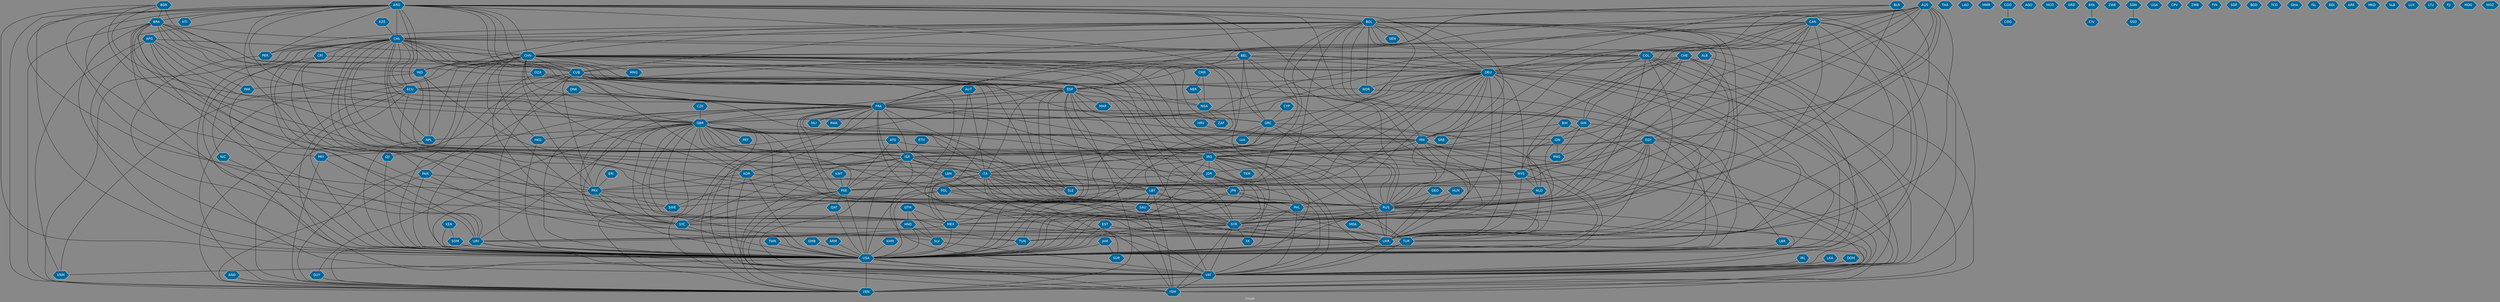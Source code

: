 // Countries together in item graph
graph {
	graph [bgcolor="#888888" fontcolor=white fontsize=12 label="Graph" outputorder=edgesfirst overlap=prism]
	node [color=white fillcolor="#006699" fontcolor=white fontname=Helvetica shape=hexagon style=filled]
	edge [arrowhead=open color=black fontcolor=white fontname=Courier fontsize=12]
		HTI [label=HTI]
		USA [label=USA]
		SOM [label=SOM]
		DEU [label=DEU]
		IND [label=IND]
		PAK [label=PAK]
		VEN [label=VEN]
		ARG [label=ARG]
		GBR [label=GBR]
		IRQ [label=IRQ]
		CHL [label=CHL]
		BRA [label=BRA]
		PER [label=PER]
		YEM [label=YEM]
		PRK [label=PRK]
		FRA [label=FRA]
		CAN [label=CAN]
		UKR [label=UKR]
		BOL [label=BOL]
		NPL [label=NPL]
		COL [label=COL]
		MEX [label=MEX]
		CHN [label=CHN]
		IDN [label=IDN]
		AFG [label=AFG]
		CUB [label=CUB]
		KWT [label=KWT]
		RUS [label=RUS]
		CHE [label=CHE]
		JOR [label=JOR]
		ECU [label=ECU]
		ISR [label=ISR]
		PSE [label=PSE]
		PHL [label=PHL]
		URY [label=URY]
		EGY [label=EGY]
		LBR [label=LBR]
		ESP [label=ESP]
		JPN [label=JPN]
		VAT [label=VAT]
		GRC [label=GRC]
		NGA [label=NGA]
		BLR [label=BLR]
		VNM [label=VNM]
		ITA [label=ITA]
		SYR [label=SYR]
		TUR [label=TUR]
		HKG [label=HKG]
		DZA [label=DZA]
		IRN [label=IRN]
		SLE [label=SLE]
		KOR [label=KOR]
		THA [label=THA]
		BEL [label=BEL]
		MYS [label=MYS]
		CRI [label=CRI]
		AUS [label=AUS]
		TUN [label=TUN]
		SWE [label=SWE]
		IRL [label=IRL]
		BIH [label=BIH]
		LBY [label=LBY]
		NOR [label=NOR]
		LAO [label=LAO]
		XK [label=XK]
		SAU [label=SAU]
		MMR [label=MMR]
		GEO [label=GEO]
		POL [label=POL]
		HRV [label=HRV]
		AUT [label=AUT]
		TWN [label=TWN]
		HND [label=HND]
		GMB [label=GMB]
		PAN [label=PAN]
		LBN [label=LBN]
		NLD [label=NLD]
		SYC [label=SYC]
		CMR [label=CMR]
		SUR [label=SUR]
		SRB [label=SRB]
		COG [label=COG]
		LKA [label=LKA]
		AGO [label=AGO]
		MCO [label=MCO]
		DOM [label=DOM]
		GRD [label=GRD]
		MLI [label=MLI]
		BGR [label=BGR]
		DNK [label=DNK]
		CZE [label=CZE]
		PRT [label=PRT]
		BFA [label=BFA]
		SLV [label=SLV]
		ZWE [label=ZWE]
		ZAF [label=ZAF]
		GTM [label=GTM]
		ARM [label=ARM]
		SDN [label=SDN]
		KEN [label=KEN]
		QAT [label=QAT]
		SEN [label=SEN]
		SSD [label=SSD]
		ALB [label=ALB]
		PRY [label=PRY]
		HUN [label=HUN]
		UGA [label=UGA]
		GIN [label=GIN]
		RWA [label=RWA]
		CPV [label=CPV]
		ZMB [label=ZMB]
		ETH [label=ETH]
		ATG [label=ATG]
		FIN [label=FIN]
		SGP [label=SGP]
		NIC [label=NIC]
		BGD [label=BGD]
		TCD [label=TCD]
		PNG [label=PNG]
		GHA [label=GHA]
		ERI [label=ERI]
		ISL [label=ISL]
		JAM [label=JAM]
		BDI [label=BDI]
		NER [label=NER]
		EST [label=EST]
		MDA [label=MDA]
		DJI [label=DJI]
		CYP [label=CYP]
		AZE [label=AZE]
		CIV [label=CIV]
		ARE [label=ARE]
		COD [label=COD]
		MKD [label=MKD]
		KHM [label=KHM]
		TKM [label=TKM]
		AND [label=AND]
		MNG [label=MNG]
		SLB [label=SLB]
		LUX [label=LUX]
		LTU [label=LTU]
		LVA [label=LVA]
		FJI [label=FJI]
		GUY [label=GUY]
		MDG [label=MDG]
		MOZ [label=MOZ]
		MAR [label=MAR]
			ISR -- SYC [weight=4]
			IDN -- MYS [weight=1]
			COL -- VAT [weight=2]
			CHL -- ITA [weight=3]
			USA -- VAT [weight=10]
			FRA -- PSE [weight=1]
			CHN -- NPL [weight=2]
			FRA -- IRN [weight=4]
			DEU -- POL [weight=2]
			ARG -- USA [weight=13]
			CAN -- GBR [weight=1]
			CHE -- ITA [weight=1]
			CHN -- MEX [weight=1]
			AUS -- FRA [weight=1]
			CHE -- USA [weight=1]
			JPN -- PHL [weight=1]
			AUT -- MEX [weight=2]
			CUB -- MYS [weight=1]
			CHN -- PRK [weight=7]
			BOL -- ECU [weight=3]
			ARG -- DEU [weight=1]
			FRA -- YEM [weight=3]
			USA -- YEM [weight=5]
			ARG -- URY [weight=6]
			PSE -- SYC [weight=1]
			ISR -- VEN [weight=1]
			ESP -- USA [weight=3]
			POL -- SYC [weight=1]
			CHL -- PSE [weight=1]
			KOR -- PRK [weight=38]
			ISR -- ITA [weight=2]
			NGA -- USA [weight=1]
			DZA -- UKR [weight=1]
			KOR -- USA [weight=20]
			CAN -- VAT [weight=1]
			CHL -- COL [weight=2]
			EGY -- PSE [weight=27]
			CAN -- DEU [weight=1]
			BOL -- SEN [weight=1]
			ARG -- PRY [weight=1]
			SYR -- URY [weight=3]
			ARG -- IRN [weight=5]
			CHN -- IND [weight=2]
			KOR -- VAT [weight=7]
			KHM -- USA [weight=1]
			NLD -- UKR [weight=7]
			CAN -- CHN [weight=1]
			SYC -- UKR [weight=3]
			ARG -- FRA [weight=5]
			LBN -- SYR [weight=4]
			ESP -- SYR [weight=1]
			GRC -- UKR [weight=1]
			CUB -- VAT [weight=7]
			GEO -- RUS [weight=1]
			IRN -- SYR [weight=5]
			BOL -- VAT [weight=19]
			PSE -- QAT [weight=2]
			KEN -- USA [weight=4]
			CHL -- VAT [weight=4]
			CRI -- PAN [weight=1]
			CHL -- MEX [weight=3]
			AUS -- GBR [weight=1]
			IRN -- VAT [weight=1]
			IRN -- RUS [weight=6]
			AUT -- ITA [weight=1]
			EST -- UKR [weight=1]
			CHL -- PNG [weight=2]
			BOL -- CHN [weight=2]
			GBR -- SWE [weight=1]
			CHL -- NPL [weight=12]
			CHL -- PRK [weight=1]
			ECU -- GBR [weight=4]
			ISR -- JOR [weight=1]
			ITA -- POL [weight=1]
			FRA -- SYR [weight=8]
			MEX -- USA [weight=14]
			CHN -- MNG [weight=1]
			AND -- VEN [weight=1]
			SOM -- USA [weight=3]
			BGR -- USA [weight=1]
			FRA -- RUS [weight=23]
			LBN -- LBY [weight=1]
			EGY -- IRQ [weight=1]
			POL -- RUS [weight=3]
			MEX -- VAT [weight=7]
			IDN -- PNG [weight=1]
			CHL -- RUS [weight=3]
			RUS -- SYC [weight=4]
			GBR -- USA [weight=14]
			ITA -- LBY [weight=1]
			GIN -- LBR [weight=1]
			GBR -- PRK [weight=1]
			EGY -- SYR [weight=1]
			PRK -- SYC [weight=1]
			AUS -- UKR [weight=3]
			SYR -- USA [weight=32]
			ALB -- DEU [weight=1]
			CUB -- FRA [weight=7]
			PAN -- SLV [weight=1]
			SYR -- TUN [weight=1]
			ISR -- SYR [weight=4]
			IRQ -- USA [weight=35]
			CHN -- IRN [weight=1]
			BGR -- SWE [weight=1]
			FRA -- IRQ [weight=6]
			LBN -- PRK [weight=1]
			GTM -- HND [weight=1]
			ARG -- GBR [weight=12]
			CHL -- ECU [weight=3]
			DOM -- VAT [weight=2]
			BLR -- DEU [weight=5]
			RUS -- VAT [weight=1]
			AUS -- RUS [weight=1]
			CRI -- CUB [weight=1]
			BLR -- BOL [weight=1]
			JPN -- UKR [weight=1]
			ARG -- GRC [weight=1]
			USA -- VEN [weight=63]
			GBR -- ITA [weight=3]
			MDA -- UKR [weight=2]
			COL -- USA [weight=5]
			POL -- UKR [weight=5]
			JOR -- USA [weight=3]
			PRK -- VAT [weight=2]
			PRK -- RUS [weight=2]
			KOR -- SLE [weight=1]
			SYR -- XK [weight=1]
			BRA -- URY [weight=1]
			EGY -- TUR [weight=1]
			NPL -- USA [weight=2]
			IND -- NPL [weight=1]
			CAN -- CHL [weight=4]
			BRA -- DEU [weight=2]
			AFG -- VNM [weight=1]
			COL -- MEX [weight=3]
			CUB -- PAN [weight=4]
			DEU -- MEX [weight=1]
			LBY -- USA [weight=4]
			CAN -- USA [weight=1]
			BRA -- RUS [weight=1]
			GBR -- YEM [weight=1]
			URY -- USA [weight=12]
			GBR -- TUN [weight=2]
			ITA -- SAU [weight=1]
			CHN -- VAT [weight=2]
			IRL -- VAT [weight=1]
			CHL -- CUB [weight=1]
			CAN -- RUS [weight=3]
			CHN -- DEU [weight=1]
			BRA -- ZAF [weight=1]
			HRV -- SRB [weight=5]
			SYC -- USA [weight=4]
			CHE -- CUB [weight=3]
			CAN -- SYR [weight=2]
			ITA -- UKR [weight=2]
			CUB -- KOR [weight=1]
			BOL -- CUB [weight=2]
			DEU -- YEM [weight=1]
			TUR -- USA [weight=3]
			FRA -- MLI [weight=2]
			LBY -- TUR [weight=1]
			COL -- IRN [weight=1]
			DEU -- ESP [weight=3]
			ISR -- LBN [weight=3]
			LBN -- SUR [weight=1]
			ARG -- VEN [weight=3]
			JAM -- SUR [weight=1]
			CUB -- RUS [weight=2]
			PSE -- VEN [weight=1]
			CHL -- PER [weight=12]
			BEL -- USA [weight=1]
			COL -- CUB [weight=4]
			ITA -- MEX [weight=1]
			EGY -- ISR [weight=19]
			PAN -- PRK [weight=1]
			SAU -- SYR [weight=1]
			HRV -- IRN [weight=1]
			ATG -- PSE [weight=1]
			GBR -- HKG [weight=4]
			ARG -- PER [weight=1]
			GUY -- VEN [weight=2]
			GBR -- LBY [weight=1]
			IRQ -- RUS [weight=4]
			BOL -- KOR [weight=1]
			BLR -- UKR [weight=20]
			GBR -- SLE [weight=4]
			CHL -- FRA [weight=2]
			CHN -- JPN [weight=2]
			CHN -- VEN [weight=4]
			FRA -- SYC [weight=1]
			IRQ -- SAU [weight=2]
			IRQ -- SYR [weight=25]
			EGY -- RUS [weight=1]
			ISR -- USA [weight=35]
			DEU -- GRC [weight=9]
			CHL -- GBR [weight=3]
			GBR -- RUS [weight=11]
			KEN -- SOM [weight=2]
			COL -- NOR [weight=1]
			MYS -- UKR [weight=20]
			BOL -- VEN [weight=10]
			CHL -- USA [weight=6]
			BOL -- MEX [weight=2]
			AUS -- IDN [weight=1]
			POL -- USA [weight=2]
			BOL -- USA [weight=13]
			ECU -- VAT [weight=3]
			GBR -- SYR [weight=5]
			ATG -- VEN [weight=1]
			GIN -- PNG [weight=6]
			ISR -- PSE [weight=235]
			HND -- USA [weight=1]
			DJI -- USA [weight=1]
			IND -- PAK [weight=2]
			BOL -- NOR [weight=2]
			BEL -- VAT [weight=1]
			ALB -- VAT [weight=1]
			EGY -- JOR [weight=2]
			GMB -- USA [weight=1]
			BOL -- PSE [weight=8]
			ESP -- FRA [weight=4]
			NLD -- RUS [weight=2]
			KWT -- PSE [weight=1]
			BOL -- ISR [weight=6]
			ARG -- CHL [weight=13]
			DEU -- IRQ [weight=3]
			VAT -- VEN [weight=4]
			CUB -- PRK [weight=2]
			GBR -- NLD [weight=3]
			ARG -- HTI [weight=1]
			CHN -- MYS [weight=3]
			JPN -- MEX [weight=1]
			BOL -- RUS [weight=7]
			BLR -- FRA [weight=4]
			DEU -- SLE [weight=1]
			IRQ -- LBY [weight=2]
			JOR -- PSE [weight=1]
			ISR -- RUS [weight=1]
			AUS -- IRN [weight=2]
			BOL -- IRN [weight=2]
			ESP -- SLE [weight=1]
			RUS -- VEN [weight=6]
			DNK -- USA [weight=1]
			FRA -- RWA [weight=1]
			ESP -- LBY [weight=1]
			NER -- NGA [weight=1]
			ARG -- BRA [weight=3]
			ECU -- VEN [weight=4]
			BFA -- CIV [weight=1]
			FRA -- VAT [weight=2]
			IRQ -- YEM [weight=2]
			LBY -- YEM [weight=1]
			CHE -- UKR [weight=7]
			GBR -- URY [weight=1]
			BEL -- RUS [weight=1]
			UKR -- VAT [weight=3]
			PAN -- USA [weight=5]
			CHN -- VNM [weight=2]
			ITA -- SLE [weight=1]
			COD -- COG [weight=1]
			EGY -- VAT [weight=1]
			CYP -- GRC [weight=1]
			CUB -- NOR [weight=1]
			FRA -- UKR [weight=23]
			FRA -- GIN [weight=1]
			CRI -- NIC [weight=1]
			CHN -- HKG [weight=16]
			HKG -- USA [weight=3]
			CHN -- ESP [weight=1]
			MEX -- URY [weight=3]
			SYR -- TUR [weight=19]
			ARG -- BOL [weight=5]
			ESP -- PRY [weight=1]
			CHE -- RUS [weight=8]
			IRQ -- TKM [weight=1]
			LBY -- SYR [weight=3]
			SAU -- YEM [weight=8]
			IRQ -- XK [weight=1]
			CHE -- SYR [weight=1]
			BIH -- SRB [weight=1]
			BOL -- PER [weight=3]
			BOL -- TUR [weight=1]
			AFG -- GBR [weight=1]
			DEU -- GBR [weight=5]
			GBR -- PRT [weight=2]
			ARG -- ESP [weight=1]
			BRA -- USA [weight=6]
			ARG -- VAT [weight=10]
			AUS -- IRQ [weight=5]
			IRN -- UKR [weight=1]
			BOL -- IND [weight=2]
			BEL -- GRC [weight=2]
			LBR -- USA [weight=5]
			CZE -- GBR [weight=1]
			FRA -- VEN [weight=1]
			CAN -- JPN [weight=1]
			CHN -- ZAF [weight=1]
			JOR -- SYR [weight=6]
			BGR -- BRA [weight=1]
			PRK -- USA [weight=36]
			ARG -- CHN [weight=5]
			ESP -- MEX [weight=1]
			ATG -- IRQ [weight=1]
			AUS -- EGY [weight=1]
			GBR -- SYC [weight=5]
			BOL -- COL [weight=9]
			DEU -- PHL [weight=4]
			QAT -- USA [weight=2]
			AUS -- CAN [weight=1]
			CHL -- CHN [weight=1]
			SLV -- VAT [weight=2]
			ARG -- SYC [weight=1]
			ISR -- VAT [weight=9]
			CAN -- ESP [weight=1]
			DZA -- FRA [weight=3]
			RUS -- TUR [weight=2]
			EGY -- USA [weight=7]
			IRN -- VEN [weight=1]
			PRY -- URY [weight=1]
			FRA -- GRC [weight=2]
			IRN -- PSE [weight=1]
			CAN -- COL [weight=1]
			DEU -- KOR [weight=2]
			TUN -- USA [weight=2]
			ISR -- SWE [weight=3]
			FRA -- USA [weight=14]
			JAM -- USA [weight=2]
			FRA -- GBR [weight=7]
			GEO -- UKR [weight=1]
			IRN -- IRQ [weight=7]
			ESP -- GRC [weight=3]
			BRA -- LBN [weight=1]
			ARG -- BEL [weight=1]
			ESP -- ITA [weight=3]
			ESP -- VEN [weight=16]
			TWN -- USA [weight=1]
			CHL -- VEN [weight=8]
			BGR -- ESP [weight=6]
			DEU -- SAU [weight=1]
			IDN -- PHL [weight=1]
			BOL -- UKR [weight=11]
			IRQ -- JOR [weight=2]
			CHN -- PHL [weight=2]
			ETH -- ISR [weight=1]
			ARG -- ISR [weight=3]
			RUS -- UKR [weight=368]
			ITA -- USA [weight=1]
			DZA -- NGA [weight=1]
			GTM -- MEX [weight=3]
			IRN -- USA [weight=27]
			GRC -- USA [weight=3]
			GBR -- POL [weight=1]
			JOR -- JPN [weight=1]
			BRA -- SYC [weight=2]
			NIC -- USA [weight=1]
			HUN -- UKR [weight=1]
			CHN -- KOR [weight=2]
			ARG -- ECU [weight=2]
			BEL -- UKR [weight=1]
			DEU -- MYS [weight=1]
			PAN -- VEN [weight=3]
			DEU -- UKR [weight=39]
			BGR -- FRA [weight=1]
			CAN -- UKR [weight=4]
			SYR -- YEM [weight=1]
			GBR -- GUY [weight=1]
			HND -- SLV [weight=1]
			CHL -- DZA [weight=1]
			COL -- NLD [weight=1]
			HUN -- RUS [weight=1]
			LKA -- VAT [weight=2]
			DEU -- TUR [weight=4]
			NOR -- USA [weight=1]
			GIN -- IDN [weight=1]
			ARG -- MEX [weight=3]
			RUS -- USA [weight=54]
			CHN -- DJI [weight=1]
			FRA -- ITA [weight=5]
			DNK -- FRA [weight=1]
			BRA -- VEN [weight=4]
			COL -- TUN [weight=2]
			CHN -- SYR [weight=1]
			FRA -- ISR [weight=6]
			BOL -- EGY [weight=1]
			AUS -- CHN [weight=1]
			IRQ -- TUR [weight=3]
			BEL -- FRA [weight=3]
			IRQ -- VAT [weight=3]
			BRA -- IND [weight=2]
			CMR -- NER [weight=1]
			COL -- ESP [weight=2]
			GBR -- IRN [weight=2]
			SYR -- VAT [weight=5]
			PHL -- VAT [weight=4]
			BRA -- ECU [weight=2]
			LBY -- TUN [weight=1]
			MYS -- USA [weight=3]
			MYS -- RUS [weight=6]
			IRQ -- LBN [weight=1]
			CUB -- ECU [weight=1]
			AFG -- USA [weight=19]
			ARG -- RUS [weight=7]
			BOL -- DEU [weight=1]
			TUR -- VAT [weight=7]
			CHL -- CRI [weight=1]
			PSE -- VAT [weight=10]
			DZA -- ESP [weight=2]
			PER -- USA [weight=2]
			BOL -- URY [weight=2]
			IRN -- ISR [weight=19]
			ARG -- CUB [weight=2]
			CHL -- URY [weight=1]
			GBR -- PSE [weight=3]
			CHL -- ISR [weight=5]
			SDN -- SSD [weight=7]
			CUB -- SLE [weight=1]
			AUS -- GIN [weight=1]
			CHL -- DEU [weight=1]
			AFG -- SYC [weight=1]
			DEU -- SYR [weight=2]
			ECU -- USA [weight=2]
			URY -- VEN [weight=2]
			PRY -- VEN [weight=1]
			PSE -- SWE [weight=4]
			ARM -- USA [weight=1]
			AUS -- DEU [weight=1]
			DEU -- RUS [weight=33]
			JPN -- USA [weight=2]
			CHN -- USA [weight=15]
			PRK -- SWE [weight=1]
			ESP -- NGA [weight=1]
			GRC -- TUR [weight=2]
			CHN -- GBR [weight=2]
			RUS -- SYR [weight=7]
			BLR -- RUS [weight=10]
			DEU -- ITA [weight=6]
			COL -- VEN [weight=10]
			CHN -- RUS [weight=9]
			BEL -- DEU [weight=1]
			CHL -- ESP [weight=3]
			FRA -- SAU [weight=1]
			CHL -- GIN [weight=2]
			UKR -- USA [weight=45]
			PSE -- USA [weight=18]
			GTM -- SLV [weight=1]
			AZE -- CHL [weight=2]
			ESP -- VAT [weight=5]
			GBR -- IRQ [weight=6]
			CHN -- CUB [weight=2]
			AUS -- PNG [weight=1]
			CMR -- NGA [weight=2]
			GRC -- RUS [weight=4]
			DEU -- FRA [weight=29]
			ITA -- RUS [weight=3]
			GBR -- NPL [weight=1]
			PHL -- USA [weight=1]
			USA -- VNM [weight=1]
			PAK -- USA [weight=2]
			CUB -- USA [weight=98]
			ITA -- SYR [weight=1]
			BRA -- CHL [weight=3]
			GRC -- LVA [weight=1]
			ECU -- FRA [weight=1]
			BGR -- ITA [weight=2]
			CHE -- SLE [weight=1]
			PHL -- SYR [weight=2]
			SYR -- UKR [weight=2]
			NGA -- ZAF [weight=1]
			DEU -- IRN [weight=4]
			BIH -- NLD [weight=1]
			CHE -- IRN [weight=4]
			ATG -- ISR [weight=1]
			ERI -- PRK [weight=2]
			CUB -- UKR [weight=2]
			ESP -- GBR [weight=4]
			EGY -- LBY [weight=8]
			ITA -- YEM [weight=1]
			ITA -- PSE [weight=1]
			CUB -- VEN [weight=18]
			FRA -- JPN [weight=1]
			GRC -- ITA [weight=2]
			JOR -- VAT [weight=1]
			AUT -- FRA [weight=1]
			MYS -- NLD [weight=3]
			AFG -- CHN [weight=1]
			CAN -- GIN [weight=2]
			BIH -- VAT [weight=1]
			IND -- RUS [weight=1]
			GBR -- TUR [weight=3]
			BRA -- IDN [weight=3]
			GBR -- UKR [weight=8]
			URY -- VAT [weight=2]
			ITA -- VAT [weight=5]
			AFG -- IRQ [weight=1]
			DEU -- USA [weight=22]
			ESP -- MAR [weight=1]
			BOL -- CHL [weight=19]
			BEL -- ESP [weight=1]
			ECU -- RUS [weight=1]
			LBY -- SAU [weight=1]
			GBR -- VEN [weight=1]
			GBR -- MYS [weight=1]
			FRA -- TUN [weight=1]
			AFG -- PAK [weight=1]
			EST -- USA [weight=1]
			VAT -- YEM [weight=1]
			SAU -- USA [weight=2]
			AUS -- MYS [weight=8]
}